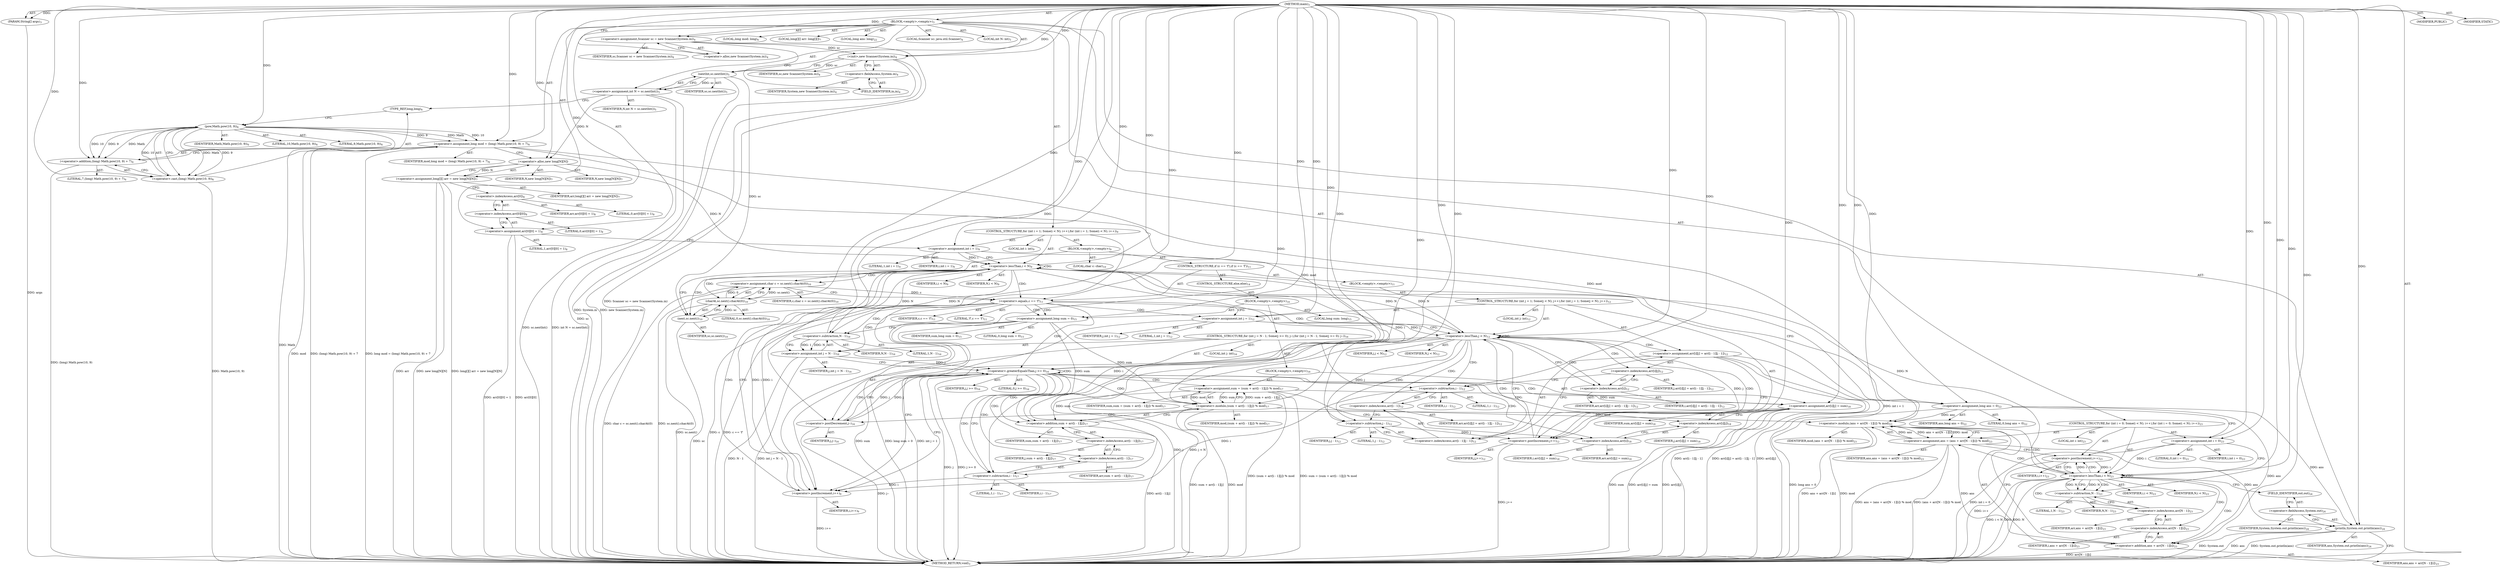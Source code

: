 digraph "main" {  
"19" [label = <(METHOD,main)<SUB>3</SUB>> ]
"20" [label = <(PARAM,String[] args)<SUB>3</SUB>> ]
"21" [label = <(BLOCK,&lt;empty&gt;,&lt;empty&gt;)<SUB>3</SUB>> ]
"4" [label = <(LOCAL,Scanner sc: java.util.Scanner)<SUB>4</SUB>> ]
"22" [label = <(&lt;operator&gt;.assignment,Scanner sc = new Scanner(System.in))<SUB>4</SUB>> ]
"23" [label = <(IDENTIFIER,sc,Scanner sc = new Scanner(System.in))<SUB>4</SUB>> ]
"24" [label = <(&lt;operator&gt;.alloc,new Scanner(System.in))<SUB>4</SUB>> ]
"25" [label = <(&lt;init&gt;,new Scanner(System.in))<SUB>4</SUB>> ]
"3" [label = <(IDENTIFIER,sc,new Scanner(System.in))<SUB>4</SUB>> ]
"26" [label = <(&lt;operator&gt;.fieldAccess,System.in)<SUB>4</SUB>> ]
"27" [label = <(IDENTIFIER,System,new Scanner(System.in))<SUB>4</SUB>> ]
"28" [label = <(FIELD_IDENTIFIER,in,in)<SUB>4</SUB>> ]
"29" [label = <(LOCAL,int N: int)<SUB>5</SUB>> ]
"30" [label = <(&lt;operator&gt;.assignment,int N = sc.nextInt())<SUB>5</SUB>> ]
"31" [label = <(IDENTIFIER,N,int N = sc.nextInt())<SUB>5</SUB>> ]
"32" [label = <(nextInt,sc.nextInt())<SUB>5</SUB>> ]
"33" [label = <(IDENTIFIER,sc,sc.nextInt())<SUB>5</SUB>> ]
"34" [label = <(LOCAL,long mod: long)<SUB>6</SUB>> ]
"35" [label = <(&lt;operator&gt;.assignment,long mod = (long) Math.pow(10, 9) + 7)<SUB>6</SUB>> ]
"36" [label = <(IDENTIFIER,mod,long mod = (long) Math.pow(10, 9) + 7)<SUB>6</SUB>> ]
"37" [label = <(&lt;operator&gt;.addition,(long) Math.pow(10, 9) + 7)<SUB>6</SUB>> ]
"38" [label = <(&lt;operator&gt;.cast,(long) Math.pow(10, 9))<SUB>6</SUB>> ]
"39" [label = <(TYPE_REF,long,long)<SUB>6</SUB>> ]
"40" [label = <(pow,Math.pow(10, 9))<SUB>6</SUB>> ]
"41" [label = <(IDENTIFIER,Math,Math.pow(10, 9))<SUB>6</SUB>> ]
"42" [label = <(LITERAL,10,Math.pow(10, 9))<SUB>6</SUB>> ]
"43" [label = <(LITERAL,9,Math.pow(10, 9))<SUB>6</SUB>> ]
"44" [label = <(LITERAL,7,(long) Math.pow(10, 9) + 7)<SUB>6</SUB>> ]
"45" [label = <(LOCAL,long[][] arr: long[][])<SUB>7</SUB>> ]
"46" [label = <(&lt;operator&gt;.assignment,long[][] arr = new long[N][N])<SUB>7</SUB>> ]
"47" [label = <(IDENTIFIER,arr,long[][] arr = new long[N][N])<SUB>7</SUB>> ]
"48" [label = <(&lt;operator&gt;.alloc,new long[N][N])> ]
"49" [label = <(IDENTIFIER,N,new long[N][N])<SUB>7</SUB>> ]
"50" [label = <(IDENTIFIER,N,new long[N][N])<SUB>7</SUB>> ]
"51" [label = <(&lt;operator&gt;.assignment,arr[0][0] = 1)<SUB>8</SUB>> ]
"52" [label = <(&lt;operator&gt;.indexAccess,arr[0][0])<SUB>8</SUB>> ]
"53" [label = <(&lt;operator&gt;.indexAccess,arr[0])<SUB>8</SUB>> ]
"54" [label = <(IDENTIFIER,arr,arr[0][0] = 1)<SUB>8</SUB>> ]
"55" [label = <(LITERAL,0,arr[0][0] = 1)<SUB>8</SUB>> ]
"56" [label = <(LITERAL,0,arr[0][0] = 1)<SUB>8</SUB>> ]
"57" [label = <(LITERAL,1,arr[0][0] = 1)<SUB>8</SUB>> ]
"58" [label = <(CONTROL_STRUCTURE,for (int i = 1; Some(i &lt; N); i++),for (int i = 1; Some(i &lt; N); i++))<SUB>9</SUB>> ]
"59" [label = <(LOCAL,int i: int)<SUB>9</SUB>> ]
"60" [label = <(&lt;operator&gt;.assignment,int i = 1)<SUB>9</SUB>> ]
"61" [label = <(IDENTIFIER,i,int i = 1)<SUB>9</SUB>> ]
"62" [label = <(LITERAL,1,int i = 1)<SUB>9</SUB>> ]
"63" [label = <(&lt;operator&gt;.lessThan,i &lt; N)<SUB>9</SUB>> ]
"64" [label = <(IDENTIFIER,i,i &lt; N)<SUB>9</SUB>> ]
"65" [label = <(IDENTIFIER,N,i &lt; N)<SUB>9</SUB>> ]
"66" [label = <(&lt;operator&gt;.postIncrement,i++)<SUB>9</SUB>> ]
"67" [label = <(IDENTIFIER,i,i++)<SUB>9</SUB>> ]
"68" [label = <(BLOCK,&lt;empty&gt;,&lt;empty&gt;)<SUB>9</SUB>> ]
"69" [label = <(LOCAL,char c: char)<SUB>10</SUB>> ]
"70" [label = <(&lt;operator&gt;.assignment,char c = sc.next().charAt(0))<SUB>10</SUB>> ]
"71" [label = <(IDENTIFIER,c,char c = sc.next().charAt(0))<SUB>10</SUB>> ]
"72" [label = <(charAt,sc.next().charAt(0))<SUB>10</SUB>> ]
"73" [label = <(next,sc.next())<SUB>10</SUB>> ]
"74" [label = <(IDENTIFIER,sc,sc.next())<SUB>10</SUB>> ]
"75" [label = <(LITERAL,0,sc.next().charAt(0))<SUB>10</SUB>> ]
"76" [label = <(CONTROL_STRUCTURE,if (c == 'f'),if (c == 'f'))<SUB>11</SUB>> ]
"77" [label = <(&lt;operator&gt;.equals,c == 'f')<SUB>11</SUB>> ]
"78" [label = <(IDENTIFIER,c,c == 'f')<SUB>11</SUB>> ]
"79" [label = <(LITERAL,'f',c == 'f')<SUB>11</SUB>> ]
"80" [label = <(BLOCK,&lt;empty&gt;,&lt;empty&gt;)<SUB>11</SUB>> ]
"81" [label = <(CONTROL_STRUCTURE,for (int j = 1; Some(j &lt; N); j++),for (int j = 1; Some(j &lt; N); j++))<SUB>12</SUB>> ]
"82" [label = <(LOCAL,int j: int)<SUB>12</SUB>> ]
"83" [label = <(&lt;operator&gt;.assignment,int j = 1)<SUB>12</SUB>> ]
"84" [label = <(IDENTIFIER,j,int j = 1)<SUB>12</SUB>> ]
"85" [label = <(LITERAL,1,int j = 1)<SUB>12</SUB>> ]
"86" [label = <(&lt;operator&gt;.lessThan,j &lt; N)<SUB>12</SUB>> ]
"87" [label = <(IDENTIFIER,j,j &lt; N)<SUB>12</SUB>> ]
"88" [label = <(IDENTIFIER,N,j &lt; N)<SUB>12</SUB>> ]
"89" [label = <(&lt;operator&gt;.postIncrement,j++)<SUB>12</SUB>> ]
"90" [label = <(IDENTIFIER,j,j++)<SUB>12</SUB>> ]
"91" [label = <(&lt;operator&gt;.assignment,arr[i][j] = arr[i - 1][j - 1])<SUB>12</SUB>> ]
"92" [label = <(&lt;operator&gt;.indexAccess,arr[i][j])<SUB>12</SUB>> ]
"93" [label = <(&lt;operator&gt;.indexAccess,arr[i])<SUB>12</SUB>> ]
"94" [label = <(IDENTIFIER,arr,arr[i][j] = arr[i - 1][j - 1])<SUB>12</SUB>> ]
"95" [label = <(IDENTIFIER,i,arr[i][j] = arr[i - 1][j - 1])<SUB>12</SUB>> ]
"96" [label = <(IDENTIFIER,j,arr[i][j] = arr[i - 1][j - 1])<SUB>12</SUB>> ]
"97" [label = <(&lt;operator&gt;.indexAccess,arr[i - 1][j - 1])<SUB>12</SUB>> ]
"98" [label = <(&lt;operator&gt;.indexAccess,arr[i - 1])<SUB>12</SUB>> ]
"99" [label = <(IDENTIFIER,arr,arr[i][j] = arr[i - 1][j - 1])<SUB>12</SUB>> ]
"100" [label = <(&lt;operator&gt;.subtraction,i - 1)<SUB>12</SUB>> ]
"101" [label = <(IDENTIFIER,i,i - 1)<SUB>12</SUB>> ]
"102" [label = <(LITERAL,1,i - 1)<SUB>12</SUB>> ]
"103" [label = <(&lt;operator&gt;.subtraction,j - 1)<SUB>12</SUB>> ]
"104" [label = <(IDENTIFIER,j,j - 1)<SUB>12</SUB>> ]
"105" [label = <(LITERAL,1,j - 1)<SUB>12</SUB>> ]
"106" [label = <(CONTROL_STRUCTURE,else,else)<SUB>14</SUB>> ]
"107" [label = <(BLOCK,&lt;empty&gt;,&lt;empty&gt;)<SUB>14</SUB>> ]
"108" [label = <(LOCAL,long sum: long)<SUB>15</SUB>> ]
"109" [label = <(&lt;operator&gt;.assignment,long sum = 0)<SUB>15</SUB>> ]
"110" [label = <(IDENTIFIER,sum,long sum = 0)<SUB>15</SUB>> ]
"111" [label = <(LITERAL,0,long sum = 0)<SUB>15</SUB>> ]
"112" [label = <(CONTROL_STRUCTURE,for (int j = N - 1; Some(j &gt;= 0); j--),for (int j = N - 1; Some(j &gt;= 0); j--))<SUB>16</SUB>> ]
"113" [label = <(LOCAL,int j: int)<SUB>16</SUB>> ]
"114" [label = <(&lt;operator&gt;.assignment,int j = N - 1)<SUB>16</SUB>> ]
"115" [label = <(IDENTIFIER,j,int j = N - 1)<SUB>16</SUB>> ]
"116" [label = <(&lt;operator&gt;.subtraction,N - 1)<SUB>16</SUB>> ]
"117" [label = <(IDENTIFIER,N,N - 1)<SUB>16</SUB>> ]
"118" [label = <(LITERAL,1,N - 1)<SUB>16</SUB>> ]
"119" [label = <(&lt;operator&gt;.greaterEqualsThan,j &gt;= 0)<SUB>16</SUB>> ]
"120" [label = <(IDENTIFIER,j,j &gt;= 0)<SUB>16</SUB>> ]
"121" [label = <(LITERAL,0,j &gt;= 0)<SUB>16</SUB>> ]
"122" [label = <(&lt;operator&gt;.postDecrement,j--)<SUB>16</SUB>> ]
"123" [label = <(IDENTIFIER,j,j--)<SUB>16</SUB>> ]
"124" [label = <(BLOCK,&lt;empty&gt;,&lt;empty&gt;)<SUB>16</SUB>> ]
"125" [label = <(&lt;operator&gt;.assignment,sum = (sum + arr[i - 1][j]) % mod)<SUB>17</SUB>> ]
"126" [label = <(IDENTIFIER,sum,sum = (sum + arr[i - 1][j]) % mod)<SUB>17</SUB>> ]
"127" [label = <(&lt;operator&gt;.modulo,(sum + arr[i - 1][j]) % mod)<SUB>17</SUB>> ]
"128" [label = <(&lt;operator&gt;.addition,sum + arr[i - 1][j])<SUB>17</SUB>> ]
"129" [label = <(IDENTIFIER,sum,sum + arr[i - 1][j])<SUB>17</SUB>> ]
"130" [label = <(&lt;operator&gt;.indexAccess,arr[i - 1][j])<SUB>17</SUB>> ]
"131" [label = <(&lt;operator&gt;.indexAccess,arr[i - 1])<SUB>17</SUB>> ]
"132" [label = <(IDENTIFIER,arr,sum + arr[i - 1][j])<SUB>17</SUB>> ]
"133" [label = <(&lt;operator&gt;.subtraction,i - 1)<SUB>17</SUB>> ]
"134" [label = <(IDENTIFIER,i,i - 1)<SUB>17</SUB>> ]
"135" [label = <(LITERAL,1,i - 1)<SUB>17</SUB>> ]
"136" [label = <(IDENTIFIER,j,sum + arr[i - 1][j])<SUB>17</SUB>> ]
"137" [label = <(IDENTIFIER,mod,(sum + arr[i - 1][j]) % mod)<SUB>17</SUB>> ]
"138" [label = <(&lt;operator&gt;.assignment,arr[i][j] = sum)<SUB>18</SUB>> ]
"139" [label = <(&lt;operator&gt;.indexAccess,arr[i][j])<SUB>18</SUB>> ]
"140" [label = <(&lt;operator&gt;.indexAccess,arr[i])<SUB>18</SUB>> ]
"141" [label = <(IDENTIFIER,arr,arr[i][j] = sum)<SUB>18</SUB>> ]
"142" [label = <(IDENTIFIER,i,arr[i][j] = sum)<SUB>18</SUB>> ]
"143" [label = <(IDENTIFIER,j,arr[i][j] = sum)<SUB>18</SUB>> ]
"144" [label = <(IDENTIFIER,sum,arr[i][j] = sum)<SUB>18</SUB>> ]
"145" [label = <(LOCAL,long ans: long)<SUB>22</SUB>> ]
"146" [label = <(&lt;operator&gt;.assignment,long ans = 0)<SUB>22</SUB>> ]
"147" [label = <(IDENTIFIER,ans,long ans = 0)<SUB>22</SUB>> ]
"148" [label = <(LITERAL,0,long ans = 0)<SUB>22</SUB>> ]
"149" [label = <(CONTROL_STRUCTURE,for (int i = 0; Some(i &lt; N); i++),for (int i = 0; Some(i &lt; N); i++))<SUB>23</SUB>> ]
"150" [label = <(LOCAL,int i: int)<SUB>23</SUB>> ]
"151" [label = <(&lt;operator&gt;.assignment,int i = 0)<SUB>23</SUB>> ]
"152" [label = <(IDENTIFIER,i,int i = 0)<SUB>23</SUB>> ]
"153" [label = <(LITERAL,0,int i = 0)<SUB>23</SUB>> ]
"154" [label = <(&lt;operator&gt;.lessThan,i &lt; N)<SUB>23</SUB>> ]
"155" [label = <(IDENTIFIER,i,i &lt; N)<SUB>23</SUB>> ]
"156" [label = <(IDENTIFIER,N,i &lt; N)<SUB>23</SUB>> ]
"157" [label = <(&lt;operator&gt;.postIncrement,i++)<SUB>23</SUB>> ]
"158" [label = <(IDENTIFIER,i,i++)<SUB>23</SUB>> ]
"159" [label = <(&lt;operator&gt;.assignment,ans = (ans + arr[N - 1][i]) % mod)<SUB>23</SUB>> ]
"160" [label = <(IDENTIFIER,ans,ans = (ans + arr[N - 1][i]) % mod)<SUB>23</SUB>> ]
"161" [label = <(&lt;operator&gt;.modulo,(ans + arr[N - 1][i]) % mod)<SUB>23</SUB>> ]
"162" [label = <(&lt;operator&gt;.addition,ans + arr[N - 1][i])<SUB>23</SUB>> ]
"163" [label = <(IDENTIFIER,ans,ans + arr[N - 1][i])<SUB>23</SUB>> ]
"164" [label = <(&lt;operator&gt;.indexAccess,arr[N - 1][i])<SUB>23</SUB>> ]
"165" [label = <(&lt;operator&gt;.indexAccess,arr[N - 1])<SUB>23</SUB>> ]
"166" [label = <(IDENTIFIER,arr,ans + arr[N - 1][i])<SUB>23</SUB>> ]
"167" [label = <(&lt;operator&gt;.subtraction,N - 1)<SUB>23</SUB>> ]
"168" [label = <(IDENTIFIER,N,N - 1)<SUB>23</SUB>> ]
"169" [label = <(LITERAL,1,N - 1)<SUB>23</SUB>> ]
"170" [label = <(IDENTIFIER,i,ans + arr[N - 1][i])<SUB>23</SUB>> ]
"171" [label = <(IDENTIFIER,mod,(ans + arr[N - 1][i]) % mod)<SUB>23</SUB>> ]
"172" [label = <(println,System.out.println(ans))<SUB>24</SUB>> ]
"173" [label = <(&lt;operator&gt;.fieldAccess,System.out)<SUB>24</SUB>> ]
"174" [label = <(IDENTIFIER,System,System.out.println(ans))<SUB>24</SUB>> ]
"175" [label = <(FIELD_IDENTIFIER,out,out)<SUB>24</SUB>> ]
"176" [label = <(IDENTIFIER,ans,System.out.println(ans))<SUB>24</SUB>> ]
"177" [label = <(MODIFIER,PUBLIC)> ]
"178" [label = <(MODIFIER,STATIC)> ]
"179" [label = <(METHOD_RETURN,void)<SUB>3</SUB>> ]
  "19" -> "20"  [ label = "AST: "] 
  "19" -> "21"  [ label = "AST: "] 
  "19" -> "177"  [ label = "AST: "] 
  "19" -> "178"  [ label = "AST: "] 
  "19" -> "179"  [ label = "AST: "] 
  "21" -> "4"  [ label = "AST: "] 
  "21" -> "22"  [ label = "AST: "] 
  "21" -> "25"  [ label = "AST: "] 
  "21" -> "29"  [ label = "AST: "] 
  "21" -> "30"  [ label = "AST: "] 
  "21" -> "34"  [ label = "AST: "] 
  "21" -> "35"  [ label = "AST: "] 
  "21" -> "45"  [ label = "AST: "] 
  "21" -> "46"  [ label = "AST: "] 
  "21" -> "51"  [ label = "AST: "] 
  "21" -> "58"  [ label = "AST: "] 
  "21" -> "145"  [ label = "AST: "] 
  "21" -> "146"  [ label = "AST: "] 
  "21" -> "149"  [ label = "AST: "] 
  "21" -> "172"  [ label = "AST: "] 
  "22" -> "23"  [ label = "AST: "] 
  "22" -> "24"  [ label = "AST: "] 
  "25" -> "3"  [ label = "AST: "] 
  "25" -> "26"  [ label = "AST: "] 
  "26" -> "27"  [ label = "AST: "] 
  "26" -> "28"  [ label = "AST: "] 
  "30" -> "31"  [ label = "AST: "] 
  "30" -> "32"  [ label = "AST: "] 
  "32" -> "33"  [ label = "AST: "] 
  "35" -> "36"  [ label = "AST: "] 
  "35" -> "37"  [ label = "AST: "] 
  "37" -> "38"  [ label = "AST: "] 
  "37" -> "44"  [ label = "AST: "] 
  "38" -> "39"  [ label = "AST: "] 
  "38" -> "40"  [ label = "AST: "] 
  "40" -> "41"  [ label = "AST: "] 
  "40" -> "42"  [ label = "AST: "] 
  "40" -> "43"  [ label = "AST: "] 
  "46" -> "47"  [ label = "AST: "] 
  "46" -> "48"  [ label = "AST: "] 
  "48" -> "49"  [ label = "AST: "] 
  "48" -> "50"  [ label = "AST: "] 
  "51" -> "52"  [ label = "AST: "] 
  "51" -> "57"  [ label = "AST: "] 
  "52" -> "53"  [ label = "AST: "] 
  "52" -> "56"  [ label = "AST: "] 
  "53" -> "54"  [ label = "AST: "] 
  "53" -> "55"  [ label = "AST: "] 
  "58" -> "59"  [ label = "AST: "] 
  "58" -> "60"  [ label = "AST: "] 
  "58" -> "63"  [ label = "AST: "] 
  "58" -> "66"  [ label = "AST: "] 
  "58" -> "68"  [ label = "AST: "] 
  "60" -> "61"  [ label = "AST: "] 
  "60" -> "62"  [ label = "AST: "] 
  "63" -> "64"  [ label = "AST: "] 
  "63" -> "65"  [ label = "AST: "] 
  "66" -> "67"  [ label = "AST: "] 
  "68" -> "69"  [ label = "AST: "] 
  "68" -> "70"  [ label = "AST: "] 
  "68" -> "76"  [ label = "AST: "] 
  "70" -> "71"  [ label = "AST: "] 
  "70" -> "72"  [ label = "AST: "] 
  "72" -> "73"  [ label = "AST: "] 
  "72" -> "75"  [ label = "AST: "] 
  "73" -> "74"  [ label = "AST: "] 
  "76" -> "77"  [ label = "AST: "] 
  "76" -> "80"  [ label = "AST: "] 
  "76" -> "106"  [ label = "AST: "] 
  "77" -> "78"  [ label = "AST: "] 
  "77" -> "79"  [ label = "AST: "] 
  "80" -> "81"  [ label = "AST: "] 
  "81" -> "82"  [ label = "AST: "] 
  "81" -> "83"  [ label = "AST: "] 
  "81" -> "86"  [ label = "AST: "] 
  "81" -> "89"  [ label = "AST: "] 
  "81" -> "91"  [ label = "AST: "] 
  "83" -> "84"  [ label = "AST: "] 
  "83" -> "85"  [ label = "AST: "] 
  "86" -> "87"  [ label = "AST: "] 
  "86" -> "88"  [ label = "AST: "] 
  "89" -> "90"  [ label = "AST: "] 
  "91" -> "92"  [ label = "AST: "] 
  "91" -> "97"  [ label = "AST: "] 
  "92" -> "93"  [ label = "AST: "] 
  "92" -> "96"  [ label = "AST: "] 
  "93" -> "94"  [ label = "AST: "] 
  "93" -> "95"  [ label = "AST: "] 
  "97" -> "98"  [ label = "AST: "] 
  "97" -> "103"  [ label = "AST: "] 
  "98" -> "99"  [ label = "AST: "] 
  "98" -> "100"  [ label = "AST: "] 
  "100" -> "101"  [ label = "AST: "] 
  "100" -> "102"  [ label = "AST: "] 
  "103" -> "104"  [ label = "AST: "] 
  "103" -> "105"  [ label = "AST: "] 
  "106" -> "107"  [ label = "AST: "] 
  "107" -> "108"  [ label = "AST: "] 
  "107" -> "109"  [ label = "AST: "] 
  "107" -> "112"  [ label = "AST: "] 
  "109" -> "110"  [ label = "AST: "] 
  "109" -> "111"  [ label = "AST: "] 
  "112" -> "113"  [ label = "AST: "] 
  "112" -> "114"  [ label = "AST: "] 
  "112" -> "119"  [ label = "AST: "] 
  "112" -> "122"  [ label = "AST: "] 
  "112" -> "124"  [ label = "AST: "] 
  "114" -> "115"  [ label = "AST: "] 
  "114" -> "116"  [ label = "AST: "] 
  "116" -> "117"  [ label = "AST: "] 
  "116" -> "118"  [ label = "AST: "] 
  "119" -> "120"  [ label = "AST: "] 
  "119" -> "121"  [ label = "AST: "] 
  "122" -> "123"  [ label = "AST: "] 
  "124" -> "125"  [ label = "AST: "] 
  "124" -> "138"  [ label = "AST: "] 
  "125" -> "126"  [ label = "AST: "] 
  "125" -> "127"  [ label = "AST: "] 
  "127" -> "128"  [ label = "AST: "] 
  "127" -> "137"  [ label = "AST: "] 
  "128" -> "129"  [ label = "AST: "] 
  "128" -> "130"  [ label = "AST: "] 
  "130" -> "131"  [ label = "AST: "] 
  "130" -> "136"  [ label = "AST: "] 
  "131" -> "132"  [ label = "AST: "] 
  "131" -> "133"  [ label = "AST: "] 
  "133" -> "134"  [ label = "AST: "] 
  "133" -> "135"  [ label = "AST: "] 
  "138" -> "139"  [ label = "AST: "] 
  "138" -> "144"  [ label = "AST: "] 
  "139" -> "140"  [ label = "AST: "] 
  "139" -> "143"  [ label = "AST: "] 
  "140" -> "141"  [ label = "AST: "] 
  "140" -> "142"  [ label = "AST: "] 
  "146" -> "147"  [ label = "AST: "] 
  "146" -> "148"  [ label = "AST: "] 
  "149" -> "150"  [ label = "AST: "] 
  "149" -> "151"  [ label = "AST: "] 
  "149" -> "154"  [ label = "AST: "] 
  "149" -> "157"  [ label = "AST: "] 
  "149" -> "159"  [ label = "AST: "] 
  "151" -> "152"  [ label = "AST: "] 
  "151" -> "153"  [ label = "AST: "] 
  "154" -> "155"  [ label = "AST: "] 
  "154" -> "156"  [ label = "AST: "] 
  "157" -> "158"  [ label = "AST: "] 
  "159" -> "160"  [ label = "AST: "] 
  "159" -> "161"  [ label = "AST: "] 
  "161" -> "162"  [ label = "AST: "] 
  "161" -> "171"  [ label = "AST: "] 
  "162" -> "163"  [ label = "AST: "] 
  "162" -> "164"  [ label = "AST: "] 
  "164" -> "165"  [ label = "AST: "] 
  "164" -> "170"  [ label = "AST: "] 
  "165" -> "166"  [ label = "AST: "] 
  "165" -> "167"  [ label = "AST: "] 
  "167" -> "168"  [ label = "AST: "] 
  "167" -> "169"  [ label = "AST: "] 
  "172" -> "173"  [ label = "AST: "] 
  "172" -> "176"  [ label = "AST: "] 
  "173" -> "174"  [ label = "AST: "] 
  "173" -> "175"  [ label = "AST: "] 
  "22" -> "28"  [ label = "CFG: "] 
  "25" -> "32"  [ label = "CFG: "] 
  "30" -> "39"  [ label = "CFG: "] 
  "35" -> "48"  [ label = "CFG: "] 
  "46" -> "53"  [ label = "CFG: "] 
  "51" -> "60"  [ label = "CFG: "] 
  "146" -> "151"  [ label = "CFG: "] 
  "172" -> "179"  [ label = "CFG: "] 
  "24" -> "22"  [ label = "CFG: "] 
  "26" -> "25"  [ label = "CFG: "] 
  "32" -> "30"  [ label = "CFG: "] 
  "37" -> "35"  [ label = "CFG: "] 
  "48" -> "46"  [ label = "CFG: "] 
  "52" -> "51"  [ label = "CFG: "] 
  "60" -> "63"  [ label = "CFG: "] 
  "63" -> "73"  [ label = "CFG: "] 
  "63" -> "146"  [ label = "CFG: "] 
  "66" -> "63"  [ label = "CFG: "] 
  "151" -> "154"  [ label = "CFG: "] 
  "154" -> "167"  [ label = "CFG: "] 
  "154" -> "175"  [ label = "CFG: "] 
  "157" -> "154"  [ label = "CFG: "] 
  "159" -> "157"  [ label = "CFG: "] 
  "173" -> "172"  [ label = "CFG: "] 
  "28" -> "26"  [ label = "CFG: "] 
  "38" -> "37"  [ label = "CFG: "] 
  "53" -> "52"  [ label = "CFG: "] 
  "70" -> "77"  [ label = "CFG: "] 
  "161" -> "159"  [ label = "CFG: "] 
  "175" -> "173"  [ label = "CFG: "] 
  "39" -> "40"  [ label = "CFG: "] 
  "40" -> "38"  [ label = "CFG: "] 
  "72" -> "70"  [ label = "CFG: "] 
  "77" -> "83"  [ label = "CFG: "] 
  "77" -> "109"  [ label = "CFG: "] 
  "162" -> "161"  [ label = "CFG: "] 
  "73" -> "72"  [ label = "CFG: "] 
  "164" -> "162"  [ label = "CFG: "] 
  "83" -> "86"  [ label = "CFG: "] 
  "86" -> "93"  [ label = "CFG: "] 
  "86" -> "66"  [ label = "CFG: "] 
  "89" -> "86"  [ label = "CFG: "] 
  "91" -> "89"  [ label = "CFG: "] 
  "109" -> "116"  [ label = "CFG: "] 
  "165" -> "164"  [ label = "CFG: "] 
  "92" -> "100"  [ label = "CFG: "] 
  "97" -> "91"  [ label = "CFG: "] 
  "114" -> "119"  [ label = "CFG: "] 
  "119" -> "133"  [ label = "CFG: "] 
  "119" -> "66"  [ label = "CFG: "] 
  "122" -> "119"  [ label = "CFG: "] 
  "167" -> "165"  [ label = "CFG: "] 
  "93" -> "92"  [ label = "CFG: "] 
  "98" -> "103"  [ label = "CFG: "] 
  "103" -> "97"  [ label = "CFG: "] 
  "116" -> "114"  [ label = "CFG: "] 
  "125" -> "140"  [ label = "CFG: "] 
  "138" -> "122"  [ label = "CFG: "] 
  "100" -> "98"  [ label = "CFG: "] 
  "127" -> "125"  [ label = "CFG: "] 
  "139" -> "138"  [ label = "CFG: "] 
  "128" -> "127"  [ label = "CFG: "] 
  "140" -> "139"  [ label = "CFG: "] 
  "130" -> "128"  [ label = "CFG: "] 
  "131" -> "130"  [ label = "CFG: "] 
  "133" -> "131"  [ label = "CFG: "] 
  "19" -> "24"  [ label = "CFG: "] 
  "20" -> "179"  [ label = "DDG: args"] 
  "22" -> "179"  [ label = "DDG: Scanner sc = new Scanner(System.in)"] 
  "25" -> "179"  [ label = "DDG: System.in"] 
  "25" -> "179"  [ label = "DDG: new Scanner(System.in)"] 
  "32" -> "179"  [ label = "DDG: sc"] 
  "30" -> "179"  [ label = "DDG: sc.nextInt()"] 
  "30" -> "179"  [ label = "DDG: int N = sc.nextInt()"] 
  "35" -> "179"  [ label = "DDG: mod"] 
  "38" -> "179"  [ label = "DDG: Math.pow(10, 9)"] 
  "37" -> "179"  [ label = "DDG: (long) Math.pow(10, 9)"] 
  "35" -> "179"  [ label = "DDG: (long) Math.pow(10, 9) + 7"] 
  "35" -> "179"  [ label = "DDG: long mod = (long) Math.pow(10, 9) + 7"] 
  "46" -> "179"  [ label = "DDG: arr"] 
  "46" -> "179"  [ label = "DDG: new long[N][N]"] 
  "46" -> "179"  [ label = "DDG: long[][] arr = new long[N][N]"] 
  "51" -> "179"  [ label = "DDG: arr[0][0]"] 
  "51" -> "179"  [ label = "DDG: arr[0][0] = 1"] 
  "60" -> "179"  [ label = "DDG: int i = 1"] 
  "146" -> "179"  [ label = "DDG: long ans = 0"] 
  "151" -> "179"  [ label = "DDG: int i = 0"] 
  "154" -> "179"  [ label = "DDG: i"] 
  "154" -> "179"  [ label = "DDG: N"] 
  "154" -> "179"  [ label = "DDG: i &lt; N"] 
  "172" -> "179"  [ label = "DDG: System.out"] 
  "172" -> "179"  [ label = "DDG: ans"] 
  "172" -> "179"  [ label = "DDG: System.out.println(ans)"] 
  "162" -> "179"  [ label = "DDG: arr[N - 1][i]"] 
  "161" -> "179"  [ label = "DDG: ans + arr[N - 1][i]"] 
  "161" -> "179"  [ label = "DDG: mod"] 
  "159" -> "179"  [ label = "DDG: (ans + arr[N - 1][i]) % mod"] 
  "159" -> "179"  [ label = "DDG: ans = (ans + arr[N - 1][i]) % mod"] 
  "157" -> "179"  [ label = "DDG: i++"] 
  "73" -> "179"  [ label = "DDG: sc"] 
  "72" -> "179"  [ label = "DDG: sc.next()"] 
  "70" -> "179"  [ label = "DDG: sc.next().charAt(0)"] 
  "70" -> "179"  [ label = "DDG: char c = sc.next().charAt(0)"] 
  "77" -> "179"  [ label = "DDG: c"] 
  "77" -> "179"  [ label = "DDG: c == 'f'"] 
  "109" -> "179"  [ label = "DDG: sum"] 
  "109" -> "179"  [ label = "DDG: long sum = 0"] 
  "114" -> "179"  [ label = "DDG: N - 1"] 
  "114" -> "179"  [ label = "DDG: int j = N - 1"] 
  "119" -> "179"  [ label = "DDG: j"] 
  "119" -> "179"  [ label = "DDG: j &gt;= 0"] 
  "128" -> "179"  [ label = "DDG: arr[i - 1][j]"] 
  "127" -> "179"  [ label = "DDG: sum + arr[i - 1][j]"] 
  "127" -> "179"  [ label = "DDG: mod"] 
  "125" -> "179"  [ label = "DDG: (sum + arr[i - 1][j]) % mod"] 
  "125" -> "179"  [ label = "DDG: sum = (sum + arr[i - 1][j]) % mod"] 
  "138" -> "179"  [ label = "DDG: arr[i][j]"] 
  "138" -> "179"  [ label = "DDG: sum"] 
  "138" -> "179"  [ label = "DDG: arr[i][j] = sum"] 
  "122" -> "179"  [ label = "DDG: j--"] 
  "83" -> "179"  [ label = "DDG: int j = 1"] 
  "86" -> "179"  [ label = "DDG: j"] 
  "86" -> "179"  [ label = "DDG: j &lt; N"] 
  "66" -> "179"  [ label = "DDG: i++"] 
  "91" -> "179"  [ label = "DDG: arr[i][j]"] 
  "91" -> "179"  [ label = "DDG: arr[i - 1][j - 1]"] 
  "91" -> "179"  [ label = "DDG: arr[i][j] = arr[i - 1][j - 1]"] 
  "89" -> "179"  [ label = "DDG: j++"] 
  "40" -> "179"  [ label = "DDG: Math"] 
  "19" -> "20"  [ label = "DDG: "] 
  "19" -> "22"  [ label = "DDG: "] 
  "32" -> "30"  [ label = "DDG: sc"] 
  "19" -> "35"  [ label = "DDG: "] 
  "40" -> "35"  [ label = "DDG: Math"] 
  "40" -> "35"  [ label = "DDG: 10"] 
  "40" -> "35"  [ label = "DDG: 9"] 
  "48" -> "46"  [ label = "DDG: N"] 
  "19" -> "51"  [ label = "DDG: "] 
  "19" -> "146"  [ label = "DDG: "] 
  "22" -> "25"  [ label = "DDG: sc"] 
  "19" -> "25"  [ label = "DDG: "] 
  "19" -> "60"  [ label = "DDG: "] 
  "19" -> "151"  [ label = "DDG: "] 
  "161" -> "159"  [ label = "DDG: ans + arr[N - 1][i]"] 
  "161" -> "159"  [ label = "DDG: mod"] 
  "146" -> "172"  [ label = "DDG: ans"] 
  "159" -> "172"  [ label = "DDG: ans"] 
  "19" -> "172"  [ label = "DDG: "] 
  "25" -> "32"  [ label = "DDG: sc"] 
  "19" -> "32"  [ label = "DDG: "] 
  "19" -> "37"  [ label = "DDG: "] 
  "40" -> "37"  [ label = "DDG: Math"] 
  "40" -> "37"  [ label = "DDG: 10"] 
  "40" -> "37"  [ label = "DDG: 9"] 
  "30" -> "48"  [ label = "DDG: N"] 
  "19" -> "48"  [ label = "DDG: "] 
  "60" -> "63"  [ label = "DDG: i"] 
  "66" -> "63"  [ label = "DDG: i"] 
  "19" -> "63"  [ label = "DDG: "] 
  "48" -> "63"  [ label = "DDG: N"] 
  "116" -> "63"  [ label = "DDG: N"] 
  "86" -> "63"  [ label = "DDG: N"] 
  "63" -> "66"  [ label = "DDG: i"] 
  "133" -> "66"  [ label = "DDG: i"] 
  "100" -> "66"  [ label = "DDG: i"] 
  "19" -> "66"  [ label = "DDG: "] 
  "72" -> "70"  [ label = "DDG: sc.next()"] 
  "72" -> "70"  [ label = "DDG: 0"] 
  "151" -> "154"  [ label = "DDG: i"] 
  "157" -> "154"  [ label = "DDG: i"] 
  "19" -> "154"  [ label = "DDG: "] 
  "63" -> "154"  [ label = "DDG: N"] 
  "167" -> "154"  [ label = "DDG: N"] 
  "154" -> "157"  [ label = "DDG: i"] 
  "19" -> "157"  [ label = "DDG: "] 
  "19" -> "38"  [ label = "DDG: "] 
  "40" -> "38"  [ label = "DDG: Math"] 
  "40" -> "38"  [ label = "DDG: 10"] 
  "40" -> "38"  [ label = "DDG: 9"] 
  "146" -> "161"  [ label = "DDG: ans"] 
  "159" -> "161"  [ label = "DDG: ans"] 
  "19" -> "161"  [ label = "DDG: "] 
  "35" -> "161"  [ label = "DDG: mod"] 
  "127" -> "161"  [ label = "DDG: mod"] 
  "19" -> "40"  [ label = "DDG: "] 
  "73" -> "72"  [ label = "DDG: sc"] 
  "19" -> "72"  [ label = "DDG: "] 
  "70" -> "77"  [ label = "DDG: c"] 
  "19" -> "77"  [ label = "DDG: "] 
  "146" -> "162"  [ label = "DDG: ans"] 
  "159" -> "162"  [ label = "DDG: ans"] 
  "19" -> "162"  [ label = "DDG: "] 
  "32" -> "73"  [ label = "DDG: sc"] 
  "19" -> "73"  [ label = "DDG: "] 
  "19" -> "83"  [ label = "DDG: "] 
  "19" -> "109"  [ label = "DDG: "] 
  "83" -> "86"  [ label = "DDG: j"] 
  "89" -> "86"  [ label = "DDG: j"] 
  "19" -> "86"  [ label = "DDG: "] 
  "63" -> "86"  [ label = "DDG: N"] 
  "103" -> "89"  [ label = "DDG: j"] 
  "19" -> "89"  [ label = "DDG: "] 
  "116" -> "114"  [ label = "DDG: N"] 
  "116" -> "114"  [ label = "DDG: 1"] 
  "114" -> "119"  [ label = "DDG: j"] 
  "122" -> "119"  [ label = "DDG: j"] 
  "19" -> "119"  [ label = "DDG: "] 
  "119" -> "122"  [ label = "DDG: j"] 
  "19" -> "122"  [ label = "DDG: "] 
  "127" -> "125"  [ label = "DDG: sum + arr[i - 1][j]"] 
  "127" -> "125"  [ label = "DDG: mod"] 
  "125" -> "138"  [ label = "DDG: sum"] 
  "19" -> "138"  [ label = "DDG: "] 
  "154" -> "167"  [ label = "DDG: N"] 
  "19" -> "167"  [ label = "DDG: "] 
  "86" -> "103"  [ label = "DDG: j"] 
  "19" -> "103"  [ label = "DDG: "] 
  "63" -> "116"  [ label = "DDG: N"] 
  "19" -> "116"  [ label = "DDG: "] 
  "63" -> "100"  [ label = "DDG: i"] 
  "19" -> "100"  [ label = "DDG: "] 
  "109" -> "127"  [ label = "DDG: sum"] 
  "19" -> "127"  [ label = "DDG: "] 
  "125" -> "127"  [ label = "DDG: sum"] 
  "35" -> "127"  [ label = "DDG: mod"] 
  "109" -> "128"  [ label = "DDG: sum"] 
  "19" -> "128"  [ label = "DDG: "] 
  "125" -> "128"  [ label = "DDG: sum"] 
  "63" -> "133"  [ label = "DDG: i"] 
  "19" -> "133"  [ label = "DDG: "] 
  "63" -> "73"  [ label = "CDG: "] 
  "63" -> "77"  [ label = "CDG: "] 
  "63" -> "66"  [ label = "CDG: "] 
  "63" -> "72"  [ label = "CDG: "] 
  "63" -> "70"  [ label = "CDG: "] 
  "63" -> "63"  [ label = "CDG: "] 
  "154" -> "167"  [ label = "CDG: "] 
  "154" -> "154"  [ label = "CDG: "] 
  "154" -> "161"  [ label = "CDG: "] 
  "154" -> "162"  [ label = "CDG: "] 
  "154" -> "157"  [ label = "CDG: "] 
  "154" -> "159"  [ label = "CDG: "] 
  "154" -> "165"  [ label = "CDG: "] 
  "154" -> "164"  [ label = "CDG: "] 
  "77" -> "116"  [ label = "CDG: "] 
  "77" -> "114"  [ label = "CDG: "] 
  "77" -> "119"  [ label = "CDG: "] 
  "77" -> "83"  [ label = "CDG: "] 
  "77" -> "109"  [ label = "CDG: "] 
  "77" -> "86"  [ label = "CDG: "] 
  "86" -> "89"  [ label = "CDG: "] 
  "86" -> "98"  [ label = "CDG: "] 
  "86" -> "103"  [ label = "CDG: "] 
  "86" -> "92"  [ label = "CDG: "] 
  "86" -> "97"  [ label = "CDG: "] 
  "86" -> "91"  [ label = "CDG: "] 
  "86" -> "93"  [ label = "CDG: "] 
  "86" -> "100"  [ label = "CDG: "] 
  "86" -> "86"  [ label = "CDG: "] 
  "119" -> "122"  [ label = "CDG: "] 
  "119" -> "128"  [ label = "CDG: "] 
  "119" -> "131"  [ label = "CDG: "] 
  "119" -> "119"  [ label = "CDG: "] 
  "119" -> "138"  [ label = "CDG: "] 
  "119" -> "140"  [ label = "CDG: "] 
  "119" -> "130"  [ label = "CDG: "] 
  "119" -> "127"  [ label = "CDG: "] 
  "119" -> "139"  [ label = "CDG: "] 
  "119" -> "125"  [ label = "CDG: "] 
  "119" -> "133"  [ label = "CDG: "] 
}
